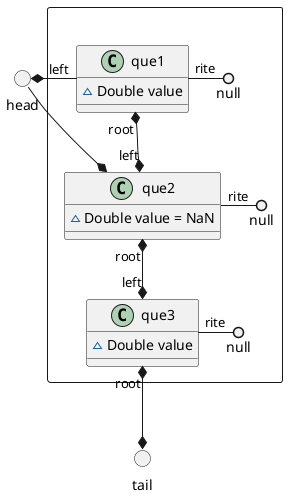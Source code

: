 @startuml

() head
() tail

package " " <<Rectangle>>{

    head*- "left" que1
    head --* que2

    object que1{
        ~ Double value
    }
        que1 "rite" -() null
        que1 "root" *--* "left" que2

    object que2{
        ~ Double value = NaN
    }
        que2 "rite" -() null
        que2 "root" *--*  "left" que3

    object que3{
        ~ Double value
    }
        que3 "rite" -() null
        que3 "root" *--* tail

}

@enduml